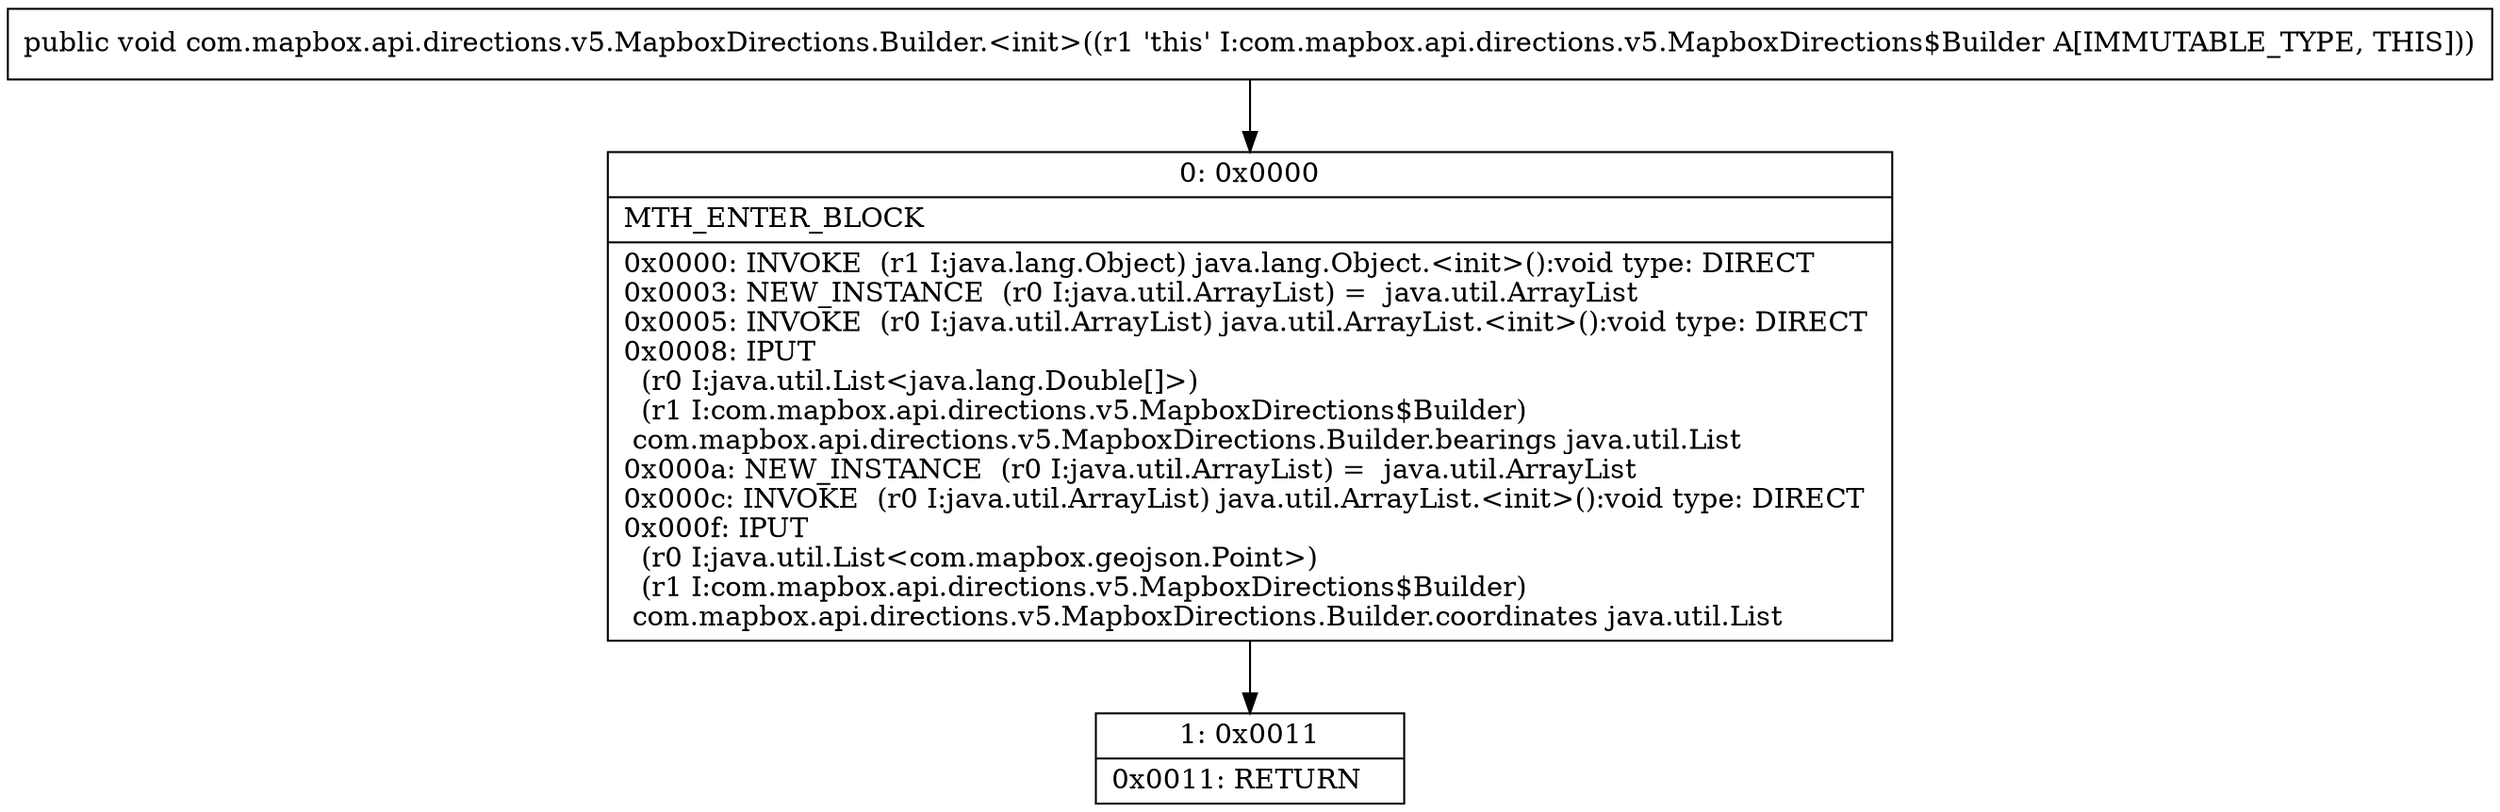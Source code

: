 digraph "CFG forcom.mapbox.api.directions.v5.MapboxDirections.Builder.\<init\>()V" {
Node_0 [shape=record,label="{0\:\ 0x0000|MTH_ENTER_BLOCK\l|0x0000: INVOKE  (r1 I:java.lang.Object) java.lang.Object.\<init\>():void type: DIRECT \l0x0003: NEW_INSTANCE  (r0 I:java.util.ArrayList) =  java.util.ArrayList \l0x0005: INVOKE  (r0 I:java.util.ArrayList) java.util.ArrayList.\<init\>():void type: DIRECT \l0x0008: IPUT  \l  (r0 I:java.util.List\<java.lang.Double[]\>)\l  (r1 I:com.mapbox.api.directions.v5.MapboxDirections$Builder)\l com.mapbox.api.directions.v5.MapboxDirections.Builder.bearings java.util.List \l0x000a: NEW_INSTANCE  (r0 I:java.util.ArrayList) =  java.util.ArrayList \l0x000c: INVOKE  (r0 I:java.util.ArrayList) java.util.ArrayList.\<init\>():void type: DIRECT \l0x000f: IPUT  \l  (r0 I:java.util.List\<com.mapbox.geojson.Point\>)\l  (r1 I:com.mapbox.api.directions.v5.MapboxDirections$Builder)\l com.mapbox.api.directions.v5.MapboxDirections.Builder.coordinates java.util.List \l}"];
Node_1 [shape=record,label="{1\:\ 0x0011|0x0011: RETURN   \l}"];
MethodNode[shape=record,label="{public void com.mapbox.api.directions.v5.MapboxDirections.Builder.\<init\>((r1 'this' I:com.mapbox.api.directions.v5.MapboxDirections$Builder A[IMMUTABLE_TYPE, THIS])) }"];
MethodNode -> Node_0;
Node_0 -> Node_1;
}

